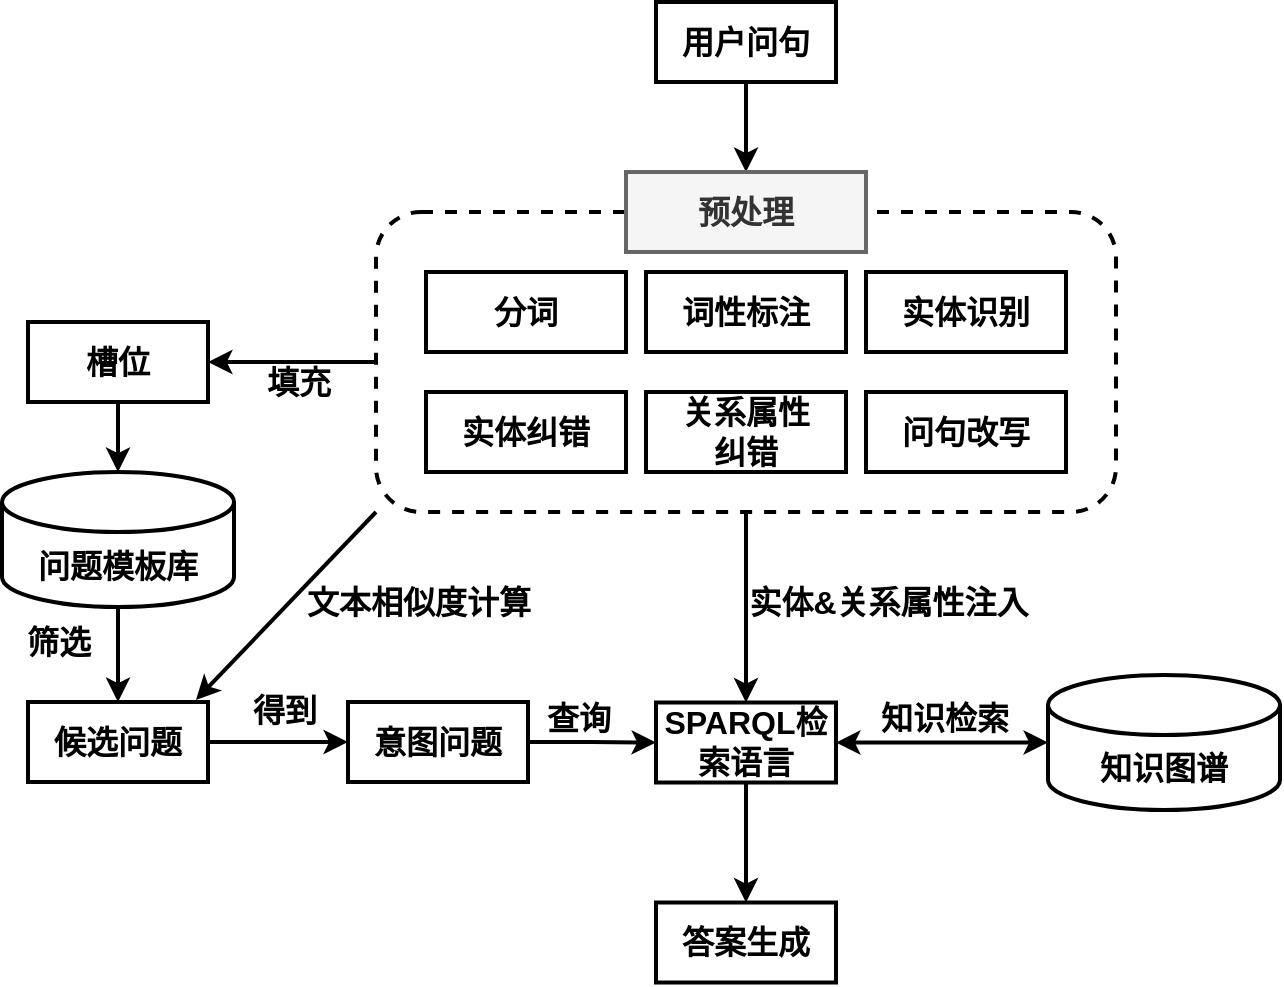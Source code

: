 <mxfile version="17.4.0" type="github">
  <diagram id="NYdzenEKTAjqkliWwF4i" name="Page-1">
    <mxGraphModel dx="1422" dy="794" grid="1" gridSize="10" guides="1" tooltips="1" connect="1" arrows="1" fold="1" page="1" pageScale="1" pageWidth="827" pageHeight="1169" math="0" shadow="0">
      <root>
        <mxCell id="0" />
        <mxCell id="1" parent="0" />
        <mxCell id="Znf2qzdWXlTigj-E0mfr-18" style="edgeStyle=orthogonalEdgeStyle;rounded=0;orthogonalLoop=1;jettySize=auto;html=1;exitX=0.5;exitY=1;exitDx=0;exitDy=0;entryX=0.5;entryY=0;entryDx=0;entryDy=0;fontSize=16;strokeWidth=2;" parent="1" source="Znf2qzdWXlTigj-E0mfr-9" target="Znf2qzdWXlTigj-E0mfr-17" edge="1">
          <mxGeometry relative="1" as="geometry">
            <mxPoint x="584" y="335.25" as="sourcePoint" />
          </mxGeometry>
        </mxCell>
        <mxCell id="Znf2qzdWXlTigj-E0mfr-32" style="edgeStyle=orthogonalEdgeStyle;rounded=0;orthogonalLoop=1;jettySize=auto;html=1;exitX=0;exitY=0.5;exitDx=0;exitDy=0;fontSize=16;startArrow=none;startFill=0;strokeWidth=2;" parent="1" source="Znf2qzdWXlTigj-E0mfr-9" target="Znf2qzdWXlTigj-E0mfr-5" edge="1">
          <mxGeometry relative="1" as="geometry" />
        </mxCell>
        <mxCell id="Znf2qzdWXlTigj-E0mfr-34" style="rounded=0;orthogonalLoop=1;jettySize=auto;html=1;exitX=0;exitY=1;exitDx=0;exitDy=0;entryX=0.933;entryY=-0.025;entryDx=0;entryDy=0;fontSize=16;startArrow=none;startFill=0;strokeWidth=2;entryPerimeter=0;" parent="1" source="Znf2qzdWXlTigj-E0mfr-9" target="C_1VAbOKsbjTAhP8WYoY-4" edge="1">
          <mxGeometry relative="1" as="geometry">
            <mxPoint x="320" y="338" as="targetPoint" />
          </mxGeometry>
        </mxCell>
        <mxCell id="Znf2qzdWXlTigj-E0mfr-9" value="" style="rounded=1;whiteSpace=wrap;html=1;fontSize=16;strokeWidth=2;dashed=1;" parent="1" vertex="1">
          <mxGeometry x="404" y="145" width="370" height="150" as="geometry" />
        </mxCell>
        <mxCell id="Znf2qzdWXlTigj-E0mfr-29" style="edgeStyle=orthogonalEdgeStyle;rounded=0;orthogonalLoop=1;jettySize=auto;html=1;exitX=0.5;exitY=1;exitDx=0;exitDy=0;fontSize=16;startArrow=none;startFill=0;strokeWidth=2;" parent="1" source="Znf2qzdWXlTigj-E0mfr-1" target="Znf2qzdWXlTigj-E0mfr-10" edge="1">
          <mxGeometry relative="1" as="geometry" />
        </mxCell>
        <mxCell id="Znf2qzdWXlTigj-E0mfr-1" value="&lt;font style=&quot;font-size: 16px;&quot;&gt;&lt;b style=&quot;font-size: 16px;&quot;&gt;用户问句&lt;/b&gt;&lt;/font&gt;" style="rounded=0;whiteSpace=wrap;html=1;strokeWidth=2;fontSize=16;" parent="1" vertex="1">
          <mxGeometry x="544" y="40" width="90" height="40" as="geometry" />
        </mxCell>
        <mxCell id="Znf2qzdWXlTigj-E0mfr-2" value="&lt;b style=&quot;font-size: 16px;&quot;&gt;分词&lt;/b&gt;" style="rounded=0;whiteSpace=wrap;html=1;fontSize=16;strokeWidth=2;" parent="1" vertex="1">
          <mxGeometry x="429" y="175" width="100" height="40" as="geometry" />
        </mxCell>
        <mxCell id="Znf2qzdWXlTigj-E0mfr-3" value="&lt;b style=&quot;font-size: 16px;&quot;&gt;词性标注&lt;/b&gt;" style="rounded=0;whiteSpace=wrap;html=1;fontSize=16;strokeWidth=2;" parent="1" vertex="1">
          <mxGeometry x="539" y="175" width="100" height="40" as="geometry" />
        </mxCell>
        <mxCell id="Znf2qzdWXlTigj-E0mfr-4" value="&lt;b style=&quot;font-size: 16px;&quot;&gt;实体识别&lt;/b&gt;" style="rounded=0;whiteSpace=wrap;html=1;fontSize=16;strokeWidth=2;" parent="1" vertex="1">
          <mxGeometry x="649" y="175" width="100" height="40" as="geometry" />
        </mxCell>
        <mxCell id="Znf2qzdWXlTigj-E0mfr-16" style="edgeStyle=orthogonalEdgeStyle;rounded=0;orthogonalLoop=1;jettySize=auto;html=1;exitX=0.5;exitY=1;exitDx=0;exitDy=0;fontSize=16;strokeWidth=2;entryX=0.5;entryY=0;entryDx=0;entryDy=0;entryPerimeter=0;" parent="1" source="Znf2qzdWXlTigj-E0mfr-5" target="C_1VAbOKsbjTAhP8WYoY-2" edge="1">
          <mxGeometry relative="1" as="geometry">
            <mxPoint x="270" y="310" as="targetPoint" />
          </mxGeometry>
        </mxCell>
        <mxCell id="Znf2qzdWXlTigj-E0mfr-5" value="&lt;font style=&quot;font-size: 16px&quot;&gt;&lt;b style=&quot;font-size: 16px&quot;&gt;槽位&lt;/b&gt;&lt;/font&gt;" style="rounded=0;whiteSpace=wrap;html=1;strokeWidth=2;fontSize=16;" parent="1" vertex="1">
          <mxGeometry x="230" y="200" width="90" height="40" as="geometry" />
        </mxCell>
        <mxCell id="Znf2qzdWXlTigj-E0mfr-6" value="&lt;b style=&quot;font-size: 16px;&quot;&gt;实体纠错&lt;/b&gt;" style="rounded=0;whiteSpace=wrap;html=1;fontSize=16;strokeWidth=2;" parent="1" vertex="1">
          <mxGeometry x="429" y="235" width="100" height="40" as="geometry" />
        </mxCell>
        <mxCell id="Znf2qzdWXlTigj-E0mfr-8" value="&lt;b style=&quot;font-size: 16px;&quot;&gt;问句改写&lt;/b&gt;" style="rounded=0;whiteSpace=wrap;html=1;fontSize=16;strokeWidth=2;" parent="1" vertex="1">
          <mxGeometry x="649" y="235" width="100" height="40" as="geometry" />
        </mxCell>
        <mxCell id="Znf2qzdWXlTigj-E0mfr-10" value="&lt;b style=&quot;font-size: 16px;&quot;&gt;预处理&lt;/b&gt;" style="rounded=0;whiteSpace=wrap;html=1;fontSize=16;strokeWidth=2;fillColor=#f5f5f5;strokeColor=#666666;fontColor=#333333;" parent="1" vertex="1">
          <mxGeometry x="529" y="125" width="120" height="40" as="geometry" />
        </mxCell>
        <mxCell id="Znf2qzdWXlTigj-E0mfr-37" style="edgeStyle=none;rounded=0;orthogonalLoop=1;jettySize=auto;html=1;exitX=0.5;exitY=1;exitDx=0;exitDy=0;fontSize=16;startArrow=none;startFill=0;strokeWidth=2;" parent="1" source="Znf2qzdWXlTigj-E0mfr-17" target="Znf2qzdWXlTigj-E0mfr-26" edge="1">
          <mxGeometry relative="1" as="geometry" />
        </mxCell>
        <mxCell id="Znf2qzdWXlTigj-E0mfr-17" value="&lt;font style=&quot;font-size: 16px;&quot;&gt;&lt;b style=&quot;font-size: 16px;&quot;&gt;SPARQL检索语言&lt;/b&gt;&lt;/font&gt;" style="rounded=0;whiteSpace=wrap;html=1;strokeWidth=2;fontSize=16;" parent="1" vertex="1">
          <mxGeometry x="544" y="390.25" width="90" height="40" as="geometry" />
        </mxCell>
        <mxCell id="Znf2qzdWXlTigj-E0mfr-22" value="&lt;b&gt;筛选&lt;/b&gt;" style="text;html=1;align=center;verticalAlign=middle;resizable=0;points=[];autosize=1;strokeColor=none;fillColor=none;fontSize=16;strokeWidth=2;" parent="1" vertex="1">
          <mxGeometry x="220" y="350" width="50" height="20" as="geometry" />
        </mxCell>
        <mxCell id="Znf2qzdWXlTigj-E0mfr-23" value="&lt;b style=&quot;font-size: 16px&quot;&gt;文本相似度计算&lt;/b&gt;" style="text;html=1;align=center;verticalAlign=middle;resizable=0;points=[];autosize=1;strokeColor=none;fillColor=none;fontSize=16;strokeWidth=2;" parent="1" vertex="1">
          <mxGeometry x="360" y="330" width="130" height="20" as="geometry" />
        </mxCell>
        <mxCell id="Znf2qzdWXlTigj-E0mfr-25" style="edgeStyle=orthogonalEdgeStyle;rounded=0;orthogonalLoop=1;jettySize=auto;html=1;exitX=0;exitY=0.5;exitDx=0;exitDy=0;exitPerimeter=0;fontSize=16;startArrow=classic;startFill=1;strokeWidth=2;" parent="1" source="Znf2qzdWXlTigj-E0mfr-24" target="Znf2qzdWXlTigj-E0mfr-17" edge="1">
          <mxGeometry relative="1" as="geometry" />
        </mxCell>
        <mxCell id="Znf2qzdWXlTigj-E0mfr-24" value="&lt;b style=&quot;font-size: 16px;&quot;&gt;知识图谱&lt;/b&gt;" style="shape=cylinder3;whiteSpace=wrap;html=1;boundedLbl=1;backgroundOutline=1;size=15;fontSize=16;strokeWidth=2;" parent="1" vertex="1">
          <mxGeometry x="740" y="376.5" width="116" height="67.5" as="geometry" />
        </mxCell>
        <mxCell id="Znf2qzdWXlTigj-E0mfr-26" value="&lt;font style=&quot;font-size: 16px;&quot;&gt;&lt;b style=&quot;font-size: 16px;&quot;&gt;答案生成&lt;/b&gt;&lt;/font&gt;" style="rounded=0;whiteSpace=wrap;html=1;strokeWidth=2;fontSize=16;" parent="1" vertex="1">
          <mxGeometry x="544" y="490.25" width="90" height="40" as="geometry" />
        </mxCell>
        <mxCell id="Znf2qzdWXlTigj-E0mfr-28" value="&lt;b style=&quot;font-size: 16px;&quot;&gt;知识检索&lt;/b&gt;" style="text;html=1;align=center;verticalAlign=middle;resizable=0;points=[];autosize=1;strokeColor=none;fillColor=none;fontSize=16;strokeWidth=2;" parent="1" vertex="1">
          <mxGeometry x="648" y="388.25" width="80" height="20" as="geometry" />
        </mxCell>
        <mxCell id="Znf2qzdWXlTigj-E0mfr-35" value="&lt;b style=&quot;font-size: 16px;&quot;&gt;填充&lt;/b&gt;" style="text;html=1;align=center;verticalAlign=middle;resizable=0;points=[];autosize=1;strokeColor=none;fillColor=none;fontSize=16;strokeWidth=2;" parent="1" vertex="1">
          <mxGeometry x="340" y="220" width="50" height="20" as="geometry" />
        </mxCell>
        <mxCell id="C_1VAbOKsbjTAhP8WYoY-1" value="&lt;b style=&quot;font-size: 16px;&quot;&gt;关系属性&lt;br style=&quot;font-size: 16px;&quot;&gt;纠错&lt;br style=&quot;font-size: 16px;&quot;&gt;&lt;/b&gt;" style="rounded=0;whiteSpace=wrap;html=1;fontSize=16;strokeWidth=2;" vertex="1" parent="1">
          <mxGeometry x="539" y="235" width="100" height="40" as="geometry" />
        </mxCell>
        <mxCell id="C_1VAbOKsbjTAhP8WYoY-5" style="edgeStyle=orthogonalEdgeStyle;rounded=0;orthogonalLoop=1;jettySize=auto;html=1;exitX=0.5;exitY=1;exitDx=0;exitDy=0;exitPerimeter=0;fontSize=16;strokeWidth=2;" edge="1" parent="1" source="C_1VAbOKsbjTAhP8WYoY-2" target="C_1VAbOKsbjTAhP8WYoY-4">
          <mxGeometry relative="1" as="geometry" />
        </mxCell>
        <mxCell id="C_1VAbOKsbjTAhP8WYoY-2" value="&lt;b style=&quot;font-size: 16px&quot;&gt;问题模板库&lt;/b&gt;" style="shape=cylinder3;whiteSpace=wrap;html=1;boundedLbl=1;backgroundOutline=1;size=15;fontSize=16;strokeWidth=2;" vertex="1" parent="1">
          <mxGeometry x="217" y="275" width="116" height="67.5" as="geometry" />
        </mxCell>
        <mxCell id="C_1VAbOKsbjTAhP8WYoY-7" style="edgeStyle=orthogonalEdgeStyle;rounded=0;orthogonalLoop=1;jettySize=auto;html=1;exitX=1;exitY=0.5;exitDx=0;exitDy=0;entryX=0;entryY=0.5;entryDx=0;entryDy=0;fontSize=16;strokeWidth=2;" edge="1" parent="1" source="C_1VAbOKsbjTAhP8WYoY-4" target="C_1VAbOKsbjTAhP8WYoY-6">
          <mxGeometry relative="1" as="geometry" />
        </mxCell>
        <mxCell id="C_1VAbOKsbjTAhP8WYoY-4" value="&lt;font style=&quot;font-size: 16px&quot;&gt;&lt;b style=&quot;font-size: 16px&quot;&gt;候选问题&lt;/b&gt;&lt;/font&gt;" style="rounded=0;whiteSpace=wrap;html=1;strokeWidth=2;fontSize=16;" vertex="1" parent="1">
          <mxGeometry x="230" y="390" width="90" height="40" as="geometry" />
        </mxCell>
        <mxCell id="C_1VAbOKsbjTAhP8WYoY-9" style="edgeStyle=orthogonalEdgeStyle;rounded=0;orthogonalLoop=1;jettySize=auto;html=1;exitX=1;exitY=0.5;exitDx=0;exitDy=0;fontSize=16;strokeWidth=2;" edge="1" parent="1" source="C_1VAbOKsbjTAhP8WYoY-6" target="Znf2qzdWXlTigj-E0mfr-17">
          <mxGeometry relative="1" as="geometry" />
        </mxCell>
        <mxCell id="C_1VAbOKsbjTAhP8WYoY-6" value="&lt;font style=&quot;font-size: 16px&quot;&gt;&lt;b style=&quot;font-size: 16px&quot;&gt;意图问题&lt;/b&gt;&lt;/font&gt;" style="rounded=0;whiteSpace=wrap;html=1;strokeWidth=2;fontSize=16;" vertex="1" parent="1">
          <mxGeometry x="390" y="390" width="90" height="40" as="geometry" />
        </mxCell>
        <mxCell id="C_1VAbOKsbjTAhP8WYoY-8" value="&lt;b style=&quot;font-size: 16px&quot;&gt;得到&lt;/b&gt;" style="text;html=1;align=center;verticalAlign=middle;resizable=0;points=[];autosize=1;strokeColor=none;fillColor=none;fontSize=16;strokeWidth=2;" vertex="1" parent="1">
          <mxGeometry x="333" y="383.75" width="50" height="20" as="geometry" />
        </mxCell>
        <mxCell id="C_1VAbOKsbjTAhP8WYoY-10" value="&lt;b style=&quot;font-size: 16px&quot;&gt;查询&lt;/b&gt;" style="text;html=1;align=center;verticalAlign=middle;resizable=0;points=[];autosize=1;strokeColor=none;fillColor=none;fontSize=16;strokeWidth=2;" vertex="1" parent="1">
          <mxGeometry x="480" y="388.25" width="50" height="20" as="geometry" />
        </mxCell>
        <mxCell id="C_1VAbOKsbjTAhP8WYoY-11" value="&lt;b style=&quot;font-size: 16px&quot;&gt;实体&amp;amp;关系属性注入&lt;/b&gt;" style="text;html=1;align=center;verticalAlign=middle;resizable=0;points=[];autosize=1;strokeColor=none;fillColor=none;fontSize=16;strokeWidth=2;" vertex="1" parent="1">
          <mxGeometry x="580" y="330" width="160" height="20" as="geometry" />
        </mxCell>
      </root>
    </mxGraphModel>
  </diagram>
</mxfile>
